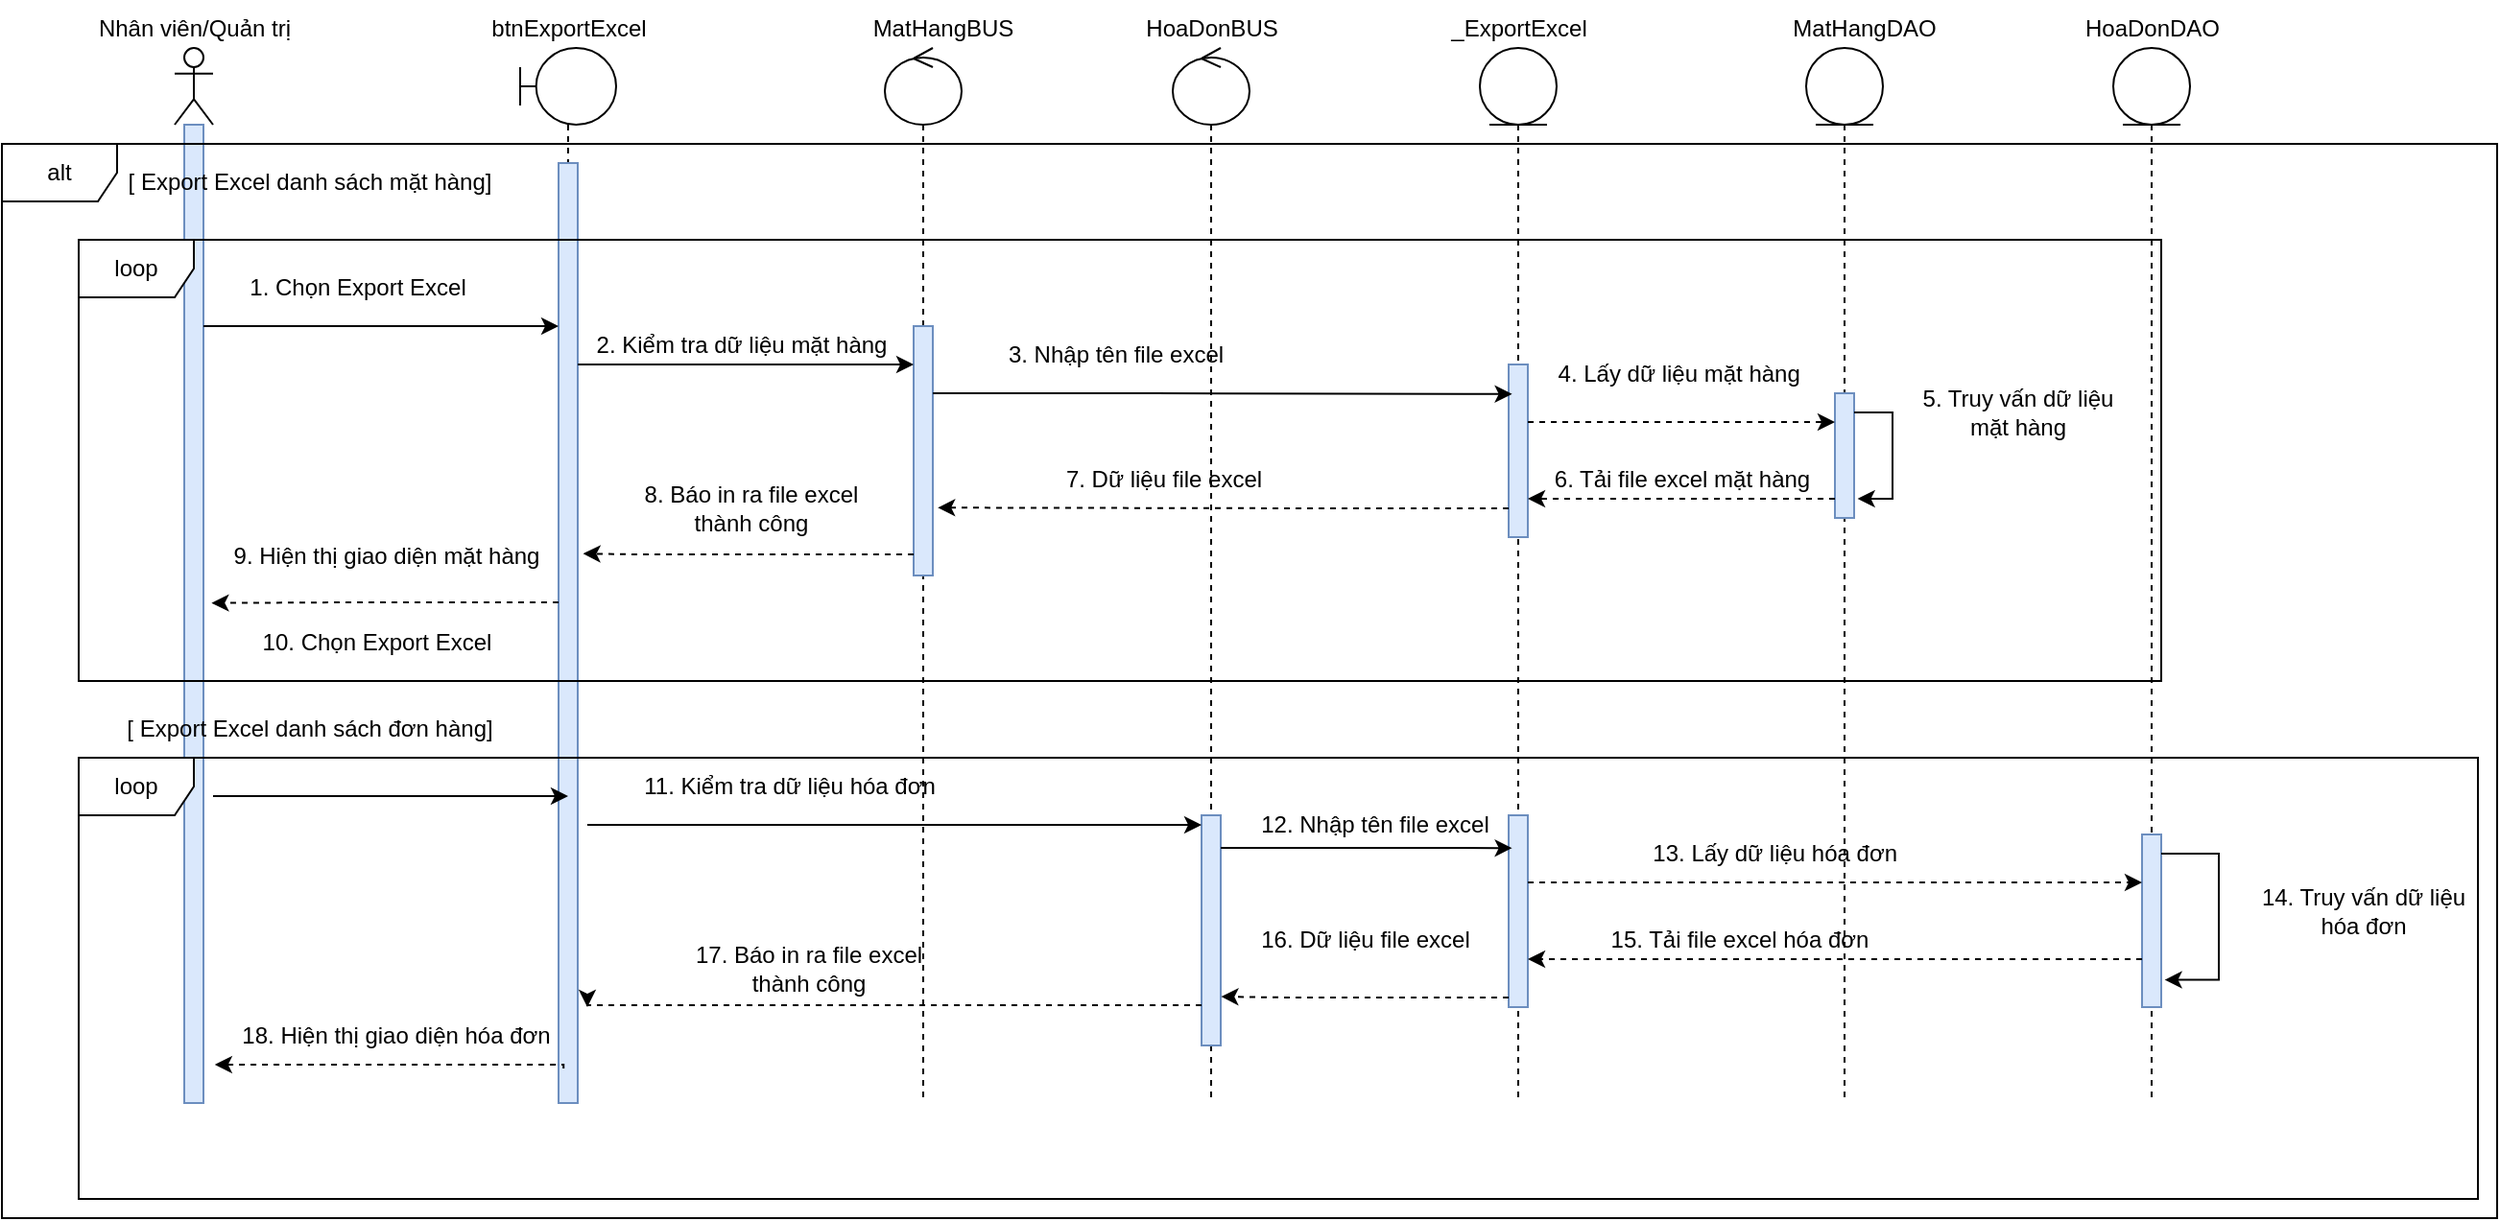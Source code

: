 <mxfile version="16.5.1" type="device"><diagram id="u0hKsZXPfIuquh2E1AJ1" name="Page-1"><mxGraphModel dx="2204" dy="1810" grid="1" gridSize="10" guides="1" tooltips="1" connect="1" arrows="1" fold="1" page="1" pageScale="1" pageWidth="850" pageHeight="1100" math="0" shadow="0"><root><mxCell id="0"/><mxCell id="1" parent="0"/><mxCell id="pRtw61TDTWOGneY2pAEU-13" value="" style="shape=umlLifeline;participant=umlActor;perimeter=lifelinePerimeter;whiteSpace=wrap;html=1;container=1;collapsible=0;recursiveResize=0;verticalAlign=top;spacingTop=36;outlineConnect=0;" parent="1" vertex="1"><mxGeometry x="130" y="280" width="20" height="550" as="geometry"/></mxCell><mxCell id="pRtw61TDTWOGneY2pAEU-28" value="" style="html=1;points=[];perimeter=orthogonalPerimeter;fillColor=#dae8fc;strokeColor=#6c8ebf;" parent="pRtw61TDTWOGneY2pAEU-13" vertex="1"><mxGeometry x="5" y="40" width="10" height="510" as="geometry"/></mxCell><mxCell id="pRtw61TDTWOGneY2pAEU-19" value="Nhân viên/Quản trị" style="text;html=1;align=center;verticalAlign=middle;resizable=0;points=[];autosize=1;strokeColor=none;fillColor=none;" parent="1" vertex="1"><mxGeometry x="80" y="260" width="120" height="20" as="geometry"/></mxCell><mxCell id="pRtw61TDTWOGneY2pAEU-20" value="" style="shape=umlLifeline;participant=umlBoundary;perimeter=lifelinePerimeter;whiteSpace=wrap;html=1;container=1;collapsible=0;recursiveResize=0;verticalAlign=top;spacingTop=36;outlineConnect=0;size=40;" parent="1" vertex="1"><mxGeometry x="310" y="280" width="50" height="550" as="geometry"/></mxCell><mxCell id="FEIB-Ynbw5rUqXfQBFfS-6" value="" style="html=1;points=[];perimeter=orthogonalPerimeter;fillColor=#dae8fc;strokeColor=#6c8ebf;" parent="pRtw61TDTWOGneY2pAEU-20" vertex="1"><mxGeometry x="20" y="60" width="10" height="490" as="geometry"/></mxCell><mxCell id="pRtw61TDTWOGneY2pAEU-23" value="btnExportExcel" style="text;html=1;align=center;verticalAlign=middle;resizable=0;points=[];autosize=1;strokeColor=none;fillColor=none;" parent="1" vertex="1"><mxGeometry x="285" y="255" width="100" height="30" as="geometry"/></mxCell><mxCell id="pRtw61TDTWOGneY2pAEU-40" value="" style="shape=umlLifeline;participant=umlEntity;perimeter=lifelinePerimeter;whiteSpace=wrap;html=1;container=1;collapsible=0;recursiveResize=0;verticalAlign=top;spacingTop=36;outlineConnect=0;" parent="1" vertex="1"><mxGeometry x="810" y="280" width="40" height="550" as="geometry"/></mxCell><mxCell id="Zr4ljHE_xSB9YkY6ywj5-28" value="" style="html=1;points=[];perimeter=orthogonalPerimeter;fillColor=#dae8fc;strokeColor=#6c8ebf;" parent="pRtw61TDTWOGneY2pAEU-40" vertex="1"><mxGeometry x="15" y="165" width="10" height="90" as="geometry"/></mxCell><mxCell id="Zr4ljHE_xSB9YkY6ywj5-48" value="" style="html=1;points=[];perimeter=orthogonalPerimeter;fillColor=#dae8fc;strokeColor=#6c8ebf;" parent="pRtw61TDTWOGneY2pAEU-40" vertex="1"><mxGeometry x="15" y="400" width="10" height="100" as="geometry"/></mxCell><mxCell id="pRtw61TDTWOGneY2pAEU-41" value="_ExportExcel" style="text;html=1;align=center;verticalAlign=middle;resizable=0;points=[];autosize=1;strokeColor=none;fillColor=none;" parent="1" vertex="1"><mxGeometry x="785" y="260" width="90" height="20" as="geometry"/></mxCell><mxCell id="FEIB-Ynbw5rUqXfQBFfS-7" value="" style="edgeStyle=orthogonalEdgeStyle;rounded=0;orthogonalLoop=1;jettySize=auto;html=1;" parent="1" edge="1"><mxGeometry relative="1" as="geometry"><Array as="points"><mxPoint x="230" y="425"/><mxPoint x="230" y="425"/></Array><mxPoint x="145" y="425" as="sourcePoint"/><mxPoint x="330" y="425" as="targetPoint"/></mxGeometry></mxCell><mxCell id="Zr4ljHE_xSB9YkY6ywj5-1" value="" style="shape=umlLifeline;participant=umlEntity;perimeter=lifelinePerimeter;whiteSpace=wrap;html=1;container=1;collapsible=0;recursiveResize=0;verticalAlign=top;spacingTop=36;outlineConnect=0;" parent="1" vertex="1"><mxGeometry x="980" y="280" width="40" height="550" as="geometry"/></mxCell><mxCell id="Zr4ljHE_xSB9YkY6ywj5-23" value="" style="html=1;points=[];perimeter=orthogonalPerimeter;fillColor=#dae8fc;strokeColor=#6c8ebf;" parent="Zr4ljHE_xSB9YkY6ywj5-1" vertex="1"><mxGeometry x="15" y="180" width="10" height="65" as="geometry"/></mxCell><mxCell id="Zr4ljHE_xSB9YkY6ywj5-26" style="edgeStyle=orthogonalEdgeStyle;rounded=0;orthogonalLoop=1;jettySize=auto;html=1;entryX=1.18;entryY=0.842;entryDx=0;entryDy=0;entryPerimeter=0;" parent="Zr4ljHE_xSB9YkY6ywj5-1" source="Zr4ljHE_xSB9YkY6ywj5-23" target="Zr4ljHE_xSB9YkY6ywj5-23" edge="1"><mxGeometry relative="1" as="geometry"><Array as="points"><mxPoint x="45" y="190"/><mxPoint x="45" y="235"/><mxPoint x="27" y="235"/></Array></mxGeometry></mxCell><mxCell id="Zr4ljHE_xSB9YkY6ywj5-4" value="HoaDonDAO" style="text;html=1;align=center;verticalAlign=middle;resizable=0;points=[];autosize=1;strokeColor=none;fillColor=none;" parent="1" vertex="1"><mxGeometry x="1115" y="255" width="90" height="30" as="geometry"/></mxCell><mxCell id="Zr4ljHE_xSB9YkY6ywj5-5" value="" style="shape=umlLifeline;participant=umlEntity;perimeter=lifelinePerimeter;whiteSpace=wrap;html=1;container=1;collapsible=0;recursiveResize=0;verticalAlign=top;spacingTop=36;outlineConnect=0;" parent="1" vertex="1"><mxGeometry x="1140" y="280" width="40" height="550" as="geometry"/></mxCell><mxCell id="Zr4ljHE_xSB9YkY6ywj5-50" value="" style="html=1;points=[];perimeter=orthogonalPerimeter;fillColor=#dae8fc;strokeColor=#6c8ebf;" parent="Zr4ljHE_xSB9YkY6ywj5-5" vertex="1"><mxGeometry x="15" y="410" width="10" height="90" as="geometry"/></mxCell><mxCell id="Zr4ljHE_xSB9YkY6ywj5-51" style="edgeStyle=orthogonalEdgeStyle;rounded=0;orthogonalLoop=1;jettySize=auto;html=1;entryX=1.18;entryY=0.842;entryDx=0;entryDy=0;entryPerimeter=0;" parent="Zr4ljHE_xSB9YkY6ywj5-5" source="Zr4ljHE_xSB9YkY6ywj5-50" target="Zr4ljHE_xSB9YkY6ywj5-50" edge="1"><mxGeometry relative="1" as="geometry"><Array as="points"><mxPoint x="55" y="420"/><mxPoint x="55" y="486"/></Array></mxGeometry></mxCell><mxCell id="Zr4ljHE_xSB9YkY6ywj5-6" value="MatHangDAO" style="text;html=1;align=center;verticalAlign=middle;resizable=0;points=[];autosize=1;strokeColor=none;fillColor=none;" parent="1" vertex="1"><mxGeometry x="960" y="255" width="100" height="30" as="geometry"/></mxCell><mxCell id="Zr4ljHE_xSB9YkY6ywj5-7" value="" style="shape=umlLifeline;participant=umlControl;perimeter=lifelinePerimeter;whiteSpace=wrap;html=1;container=1;collapsible=0;recursiveResize=0;verticalAlign=top;spacingTop=36;outlineConnect=0;" parent="1" vertex="1"><mxGeometry x="500" y="280" width="40" height="550" as="geometry"/></mxCell><mxCell id="Zr4ljHE_xSB9YkY6ywj5-20" value="" style="html=1;points=[];perimeter=orthogonalPerimeter;fillColor=#dae8fc;strokeColor=#6c8ebf;" parent="Zr4ljHE_xSB9YkY6ywj5-7" vertex="1"><mxGeometry x="15" y="145" width="10" height="130" as="geometry"/></mxCell><mxCell id="Zr4ljHE_xSB9YkY6ywj5-9" value="" style="shape=umlLifeline;participant=umlControl;perimeter=lifelinePerimeter;whiteSpace=wrap;html=1;container=1;collapsible=0;recursiveResize=0;verticalAlign=top;spacingTop=36;outlineConnect=0;" parent="1" vertex="1"><mxGeometry x="650" y="280" width="40" height="550" as="geometry"/></mxCell><mxCell id="Zr4ljHE_xSB9YkY6ywj5-38" value="3. Nhập tên file excel" style="text;html=1;align=center;verticalAlign=middle;resizable=0;points=[];autosize=1;strokeColor=none;fillColor=none;" parent="Zr4ljHE_xSB9YkY6ywj5-9" vertex="1"><mxGeometry x="-100" y="145" width="140" height="30" as="geometry"/></mxCell><mxCell id="Zr4ljHE_xSB9YkY6ywj5-52" value="" style="html=1;points=[];perimeter=orthogonalPerimeter;fillColor=#dae8fc;strokeColor=#6c8ebf;" parent="Zr4ljHE_xSB9YkY6ywj5-9" vertex="1"><mxGeometry x="15" y="400" width="10" height="120" as="geometry"/></mxCell><mxCell id="Zr4ljHE_xSB9YkY6ywj5-13" value="MatHangBUS" style="text;html=1;align=center;verticalAlign=middle;resizable=0;points=[];autosize=1;strokeColor=none;fillColor=none;" parent="1" vertex="1"><mxGeometry x="480" y="255" width="100" height="30" as="geometry"/></mxCell><mxCell id="Zr4ljHE_xSB9YkY6ywj5-15" value="HoaDonBUS" style="text;html=1;align=center;verticalAlign=middle;resizable=0;points=[];autosize=1;strokeColor=none;fillColor=none;" parent="1" vertex="1"><mxGeometry x="625" y="255" width="90" height="30" as="geometry"/></mxCell><mxCell id="Zr4ljHE_xSB9YkY6ywj5-19" value="1. Chọn Export Excel" style="text;html=1;align=center;verticalAlign=middle;resizable=0;points=[];autosize=1;strokeColor=none;fillColor=none;" parent="1" vertex="1"><mxGeometry x="155" y="390" width="140" height="30" as="geometry"/></mxCell><mxCell id="Zr4ljHE_xSB9YkY6ywj5-21" value="" style="edgeStyle=orthogonalEdgeStyle;rounded=0;orthogonalLoop=1;jettySize=auto;html=1;" parent="1" target="Zr4ljHE_xSB9YkY6ywj5-20" edge="1"><mxGeometry relative="1" as="geometry"><mxPoint x="340" y="445" as="sourcePoint"/><Array as="points"><mxPoint x="470" y="445"/><mxPoint x="470" y="445"/></Array></mxGeometry></mxCell><mxCell id="Zr4ljHE_xSB9YkY6ywj5-22" value="2. Kiểm tra dữ liệu mặt hàng" style="text;html=1;align=center;verticalAlign=middle;resizable=0;points=[];autosize=1;strokeColor=none;fillColor=none;" parent="1" vertex="1"><mxGeometry x="340" y="420" width="170" height="30" as="geometry"/></mxCell><mxCell id="Zr4ljHE_xSB9YkY6ywj5-24" value="" style="edgeStyle=orthogonalEdgeStyle;rounded=0;orthogonalLoop=1;jettySize=auto;html=1;entryX=0.18;entryY=0.171;entryDx=0;entryDy=0;entryPerimeter=0;" parent="1" source="Zr4ljHE_xSB9YkY6ywj5-20" target="Zr4ljHE_xSB9YkY6ywj5-28" edge="1"><mxGeometry relative="1" as="geometry"><mxPoint x="820" y="460" as="targetPoint"/><Array as="points"><mxPoint x="640" y="460"/><mxPoint x="640" y="460"/></Array></mxGeometry></mxCell><mxCell id="Zr4ljHE_xSB9YkY6ywj5-25" value="4. Lấy dữ liệu mặt hàng&amp;nbsp;" style="text;html=1;align=center;verticalAlign=middle;resizable=0;points=[];autosize=1;strokeColor=none;fillColor=none;" parent="1" vertex="1"><mxGeometry x="840" y="435" width="150" height="30" as="geometry"/></mxCell><mxCell id="Zr4ljHE_xSB9YkY6ywj5-27" value="5. Truy vấn dữ liệu &lt;br&gt;mặt hàng" style="text;html=1;align=center;verticalAlign=middle;resizable=0;points=[];autosize=1;strokeColor=none;fillColor=none;" parent="1" vertex="1"><mxGeometry x="1030" y="450" width="120" height="40" as="geometry"/></mxCell><mxCell id="Zr4ljHE_xSB9YkY6ywj5-29" value="" style="edgeStyle=orthogonalEdgeStyle;rounded=0;orthogonalLoop=1;jettySize=auto;html=1;dashed=1;" parent="1" source="Zr4ljHE_xSB9YkY6ywj5-23" target="Zr4ljHE_xSB9YkY6ywj5-28" edge="1"><mxGeometry relative="1" as="geometry"><Array as="points"><mxPoint x="930" y="515"/><mxPoint x="930" y="515"/></Array></mxGeometry></mxCell><mxCell id="Zr4ljHE_xSB9YkY6ywj5-33" value="" style="edgeStyle=orthogonalEdgeStyle;rounded=0;orthogonalLoop=1;jettySize=auto;html=1;dashed=1;entryX=1.26;entryY=0.728;entryDx=0;entryDy=0;entryPerimeter=0;" parent="1" source="Zr4ljHE_xSB9YkY6ywj5-28" target="Zr4ljHE_xSB9YkY6ywj5-20" edge="1"><mxGeometry relative="1" as="geometry"><mxPoint x="570" y="545" as="targetPoint"/><Array as="points"><mxPoint x="730" y="520"/><mxPoint x="730" y="520"/></Array></mxGeometry></mxCell><mxCell id="Zr4ljHE_xSB9YkY6ywj5-35" value="8. Báo in ra file excel &lt;br&gt;thành công" style="text;html=1;align=center;verticalAlign=middle;resizable=0;points=[];autosize=1;strokeColor=none;fillColor=none;" parent="1" vertex="1"><mxGeometry x="365" y="500" width="130" height="40" as="geometry"/></mxCell><mxCell id="Zr4ljHE_xSB9YkY6ywj5-37" style="edgeStyle=orthogonalEdgeStyle;rounded=0;orthogonalLoop=1;jettySize=auto;html=1;dashed=1;" parent="1" source="Zr4ljHE_xSB9YkY6ywj5-28" target="Zr4ljHE_xSB9YkY6ywj5-23" edge="1"><mxGeometry relative="1" as="geometry"><mxPoint x="990" y="465" as="targetPoint"/><Array as="points"><mxPoint x="950" y="475"/><mxPoint x="950" y="475"/></Array></mxGeometry></mxCell><mxCell id="Zr4ljHE_xSB9YkY6ywj5-40" value="6. Tải file excel mặt hàng" style="text;html=1;align=center;verticalAlign=middle;resizable=0;points=[];autosize=1;strokeColor=none;fillColor=none;" parent="1" vertex="1"><mxGeometry x="835" y="490" width="160" height="30" as="geometry"/></mxCell><mxCell id="Zr4ljHE_xSB9YkY6ywj5-41" style="edgeStyle=orthogonalEdgeStyle;rounded=0;orthogonalLoop=1;jettySize=auto;html=1;dashed=1;entryX=1.28;entryY=0.385;entryDx=0;entryDy=0;entryPerimeter=0;" parent="1" source="Zr4ljHE_xSB9YkY6ywj5-20" edge="1"><mxGeometry relative="1" as="geometry"><mxPoint x="342.8" y="543.6" as="targetPoint"/><Array as="points"><mxPoint x="370" y="544"/><mxPoint x="370" y="544"/></Array></mxGeometry></mxCell><mxCell id="Zr4ljHE_xSB9YkY6ywj5-44" value="7. Dữ liệu file excel" style="text;html=1;align=center;verticalAlign=middle;resizable=0;points=[];autosize=1;strokeColor=none;fillColor=none;" parent="1" vertex="1"><mxGeometry x="580" y="490" width="130" height="30" as="geometry"/></mxCell><mxCell id="Zr4ljHE_xSB9YkY6ywj5-45" style="edgeStyle=orthogonalEdgeStyle;rounded=0;orthogonalLoop=1;jettySize=auto;html=1;entryX=1.42;entryY=0.419;entryDx=0;entryDy=0;entryPerimeter=0;dashed=1;" parent="1" edge="1"><mxGeometry relative="1" as="geometry"><mxPoint x="330" y="569" as="sourcePoint"/><mxPoint x="149.2" y="569.36" as="targetPoint"/><Array as="points"><mxPoint x="220" y="569"/><mxPoint x="220" y="569"/></Array></mxGeometry></mxCell><mxCell id="Zr4ljHE_xSB9YkY6ywj5-46" value="9. Hiện thị giao diện mặt hàng" style="text;html=1;align=center;verticalAlign=middle;resizable=0;points=[];autosize=1;strokeColor=none;fillColor=none;" parent="1" vertex="1"><mxGeometry x="150" y="530" width="180" height="30" as="geometry"/></mxCell><mxCell id="Zr4ljHE_xSB9YkY6ywj5-53" value="12. Nhập tên file excel" style="text;html=1;align=center;verticalAlign=middle;resizable=0;points=[];autosize=1;strokeColor=none;fillColor=none;" parent="1" vertex="1"><mxGeometry x="685" y="670" width="140" height="30" as="geometry"/></mxCell><mxCell id="Zr4ljHE_xSB9YkY6ywj5-55" value="" style="edgeStyle=orthogonalEdgeStyle;rounded=0;orthogonalLoop=1;jettySize=auto;html=1;" parent="1" target="Zr4ljHE_xSB9YkY6ywj5-52" edge="1"><mxGeometry relative="1" as="geometry"><Array as="points"><mxPoint x="500" y="685"/><mxPoint x="500" y="685"/></Array><mxPoint x="345" y="685" as="sourcePoint"/></mxGeometry></mxCell><mxCell id="Zr4ljHE_xSB9YkY6ywj5-56" value="11. Kiểm tra dữ liệu hóa đơn" style="text;html=1;align=center;verticalAlign=middle;resizable=0;points=[];autosize=1;strokeColor=none;fillColor=none;" parent="1" vertex="1"><mxGeometry x="360" y="650" width="180" height="30" as="geometry"/></mxCell><mxCell id="Zr4ljHE_xSB9YkY6ywj5-57" value="" style="edgeStyle=orthogonalEdgeStyle;rounded=0;orthogonalLoop=1;jettySize=auto;html=1;entryX=0.18;entryY=0.171;entryDx=0;entryDy=0;entryPerimeter=0;" parent="1" source="Zr4ljHE_xSB9YkY6ywj5-52" target="Zr4ljHE_xSB9YkY6ywj5-48" edge="1"><mxGeometry relative="1" as="geometry"><mxPoint x="850" y="700" as="targetPoint"/><Array as="points"><mxPoint x="790" y="697"/><mxPoint x="790" y="697"/></Array></mxGeometry></mxCell><mxCell id="Zr4ljHE_xSB9YkY6ywj5-58" value="13. Lấy dữ liệu hóa đơn&amp;nbsp;" style="text;html=1;align=center;verticalAlign=middle;resizable=0;points=[];autosize=1;strokeColor=none;fillColor=none;" parent="1" vertex="1"><mxGeometry x="890" y="685" width="150" height="30" as="geometry"/></mxCell><mxCell id="Zr4ljHE_xSB9YkY6ywj5-59" value="" style="edgeStyle=orthogonalEdgeStyle;rounded=0;orthogonalLoop=1;jettySize=auto;html=1;dashed=1;" parent="1" source="Zr4ljHE_xSB9YkY6ywj5-50" target="Zr4ljHE_xSB9YkY6ywj5-48" edge="1"><mxGeometry relative="1" as="geometry"><Array as="points"><mxPoint x="960" y="755"/><mxPoint x="960" y="755"/></Array></mxGeometry></mxCell><mxCell id="Zr4ljHE_xSB9YkY6ywj5-60" value="" style="edgeStyle=orthogonalEdgeStyle;rounded=0;orthogonalLoop=1;jettySize=auto;html=1;dashed=1;entryX=1.02;entryY=0.788;entryDx=0;entryDy=0;entryPerimeter=0;" parent="1" source="Zr4ljHE_xSB9YkY6ywj5-48" target="Zr4ljHE_xSB9YkY6ywj5-52" edge="1"><mxGeometry relative="1" as="geometry"><Array as="points"><mxPoint x="710" y="775"/><mxPoint x="710" y="775"/></Array></mxGeometry></mxCell><mxCell id="Zr4ljHE_xSB9YkY6ywj5-61" value="17. Báo in ra file excel &lt;br&gt;thành công" style="text;html=1;align=center;verticalAlign=middle;resizable=0;points=[];autosize=1;strokeColor=none;fillColor=none;" parent="1" vertex="1"><mxGeometry x="390" y="740" width="140" height="40" as="geometry"/></mxCell><mxCell id="Zr4ljHE_xSB9YkY6ywj5-62" style="edgeStyle=orthogonalEdgeStyle;rounded=0;orthogonalLoop=1;jettySize=auto;html=1;dashed=1;" parent="1" source="Zr4ljHE_xSB9YkY6ywj5-48" target="Zr4ljHE_xSB9YkY6ywj5-50" edge="1"><mxGeometry relative="1" as="geometry"><mxPoint x="1020" y="705" as="targetPoint"/><Array as="points"><mxPoint x="980" y="715"/><mxPoint x="980" y="715"/></Array></mxGeometry></mxCell><mxCell id="Zr4ljHE_xSB9YkY6ywj5-63" value="15. Tải file excel hóa đơn" style="text;html=1;align=center;verticalAlign=middle;resizable=0;points=[];autosize=1;strokeColor=none;fillColor=none;" parent="1" vertex="1"><mxGeometry x="865" y="730" width="160" height="30" as="geometry"/></mxCell><mxCell id="Zr4ljHE_xSB9YkY6ywj5-64" style="edgeStyle=orthogonalEdgeStyle;rounded=0;orthogonalLoop=1;jettySize=auto;html=1;dashed=1;" parent="1" source="Zr4ljHE_xSB9YkY6ywj5-52" edge="1"><mxGeometry relative="1" as="geometry"><mxPoint x="345" y="780" as="targetPoint"/><Array as="points"><mxPoint x="510" y="779"/><mxPoint x="510" y="779"/></Array></mxGeometry></mxCell><mxCell id="Zr4ljHE_xSB9YkY6ywj5-65" value="16. Dữ liệu file excel" style="text;html=1;align=center;verticalAlign=middle;resizable=0;points=[];autosize=1;strokeColor=none;fillColor=none;" parent="1" vertex="1"><mxGeometry x="685" y="730" width="130" height="30" as="geometry"/></mxCell><mxCell id="Zr4ljHE_xSB9YkY6ywj5-66" style="edgeStyle=orthogonalEdgeStyle;rounded=0;orthogonalLoop=1;jettySize=auto;html=1;entryX=1.18;entryY=0.847;entryDx=0;entryDy=0;entryPerimeter=0;dashed=1;exitX=-0.24;exitY=0.957;exitDx=0;exitDy=0;exitPerimeter=0;" parent="1" edge="1"><mxGeometry relative="1" as="geometry"><mxPoint x="150.9" y="810.0" as="targetPoint"/><Array as="points"><mxPoint x="333" y="810"/></Array><mxPoint x="332.6" y="811.94" as="sourcePoint"/></mxGeometry></mxCell><mxCell id="Zr4ljHE_xSB9YkY6ywj5-67" value="18. Hiện thị giao diện hóa đơn" style="text;html=1;align=center;verticalAlign=middle;resizable=0;points=[];autosize=1;strokeColor=none;fillColor=none;" parent="1" vertex="1"><mxGeometry x="155" y="780" width="180" height="30" as="geometry"/></mxCell><mxCell id="Zr4ljHE_xSB9YkY6ywj5-68" value="14. Truy vấn dữ liệu &lt;br&gt;hóa đơn" style="text;html=1;align=center;verticalAlign=middle;resizable=0;points=[];autosize=1;strokeColor=none;fillColor=none;" parent="1" vertex="1"><mxGeometry x="1205" y="710" width="130" height="40" as="geometry"/></mxCell><mxCell id="Zr4ljHE_xSB9YkY6ywj5-69" value="" style="edgeStyle=orthogonalEdgeStyle;rounded=0;orthogonalLoop=1;jettySize=auto;html=1;" parent="1" edge="1"><mxGeometry relative="1" as="geometry"><Array as="points"><mxPoint x="235" y="670"/><mxPoint x="235" y="670"/></Array><mxPoint x="150" y="670" as="sourcePoint"/><mxPoint x="335" y="670" as="targetPoint"/></mxGeometry></mxCell><mxCell id="Zr4ljHE_xSB9YkY6ywj5-70" value="10. Chọn Export Excel" style="text;html=1;align=center;verticalAlign=middle;resizable=0;points=[];autosize=1;strokeColor=none;fillColor=none;" parent="1" vertex="1"><mxGeometry x="165" y="575" width="140" height="30" as="geometry"/></mxCell><mxCell id="Zr4ljHE_xSB9YkY6ywj5-72" value="loop" style="shape=umlFrame;whiteSpace=wrap;html=1;" parent="1" vertex="1"><mxGeometry x="80" y="380" width="1085" height="230" as="geometry"/></mxCell><mxCell id="Zr4ljHE_xSB9YkY6ywj5-73" value="[ Export Excel danh sách mặt hàng]" style="text;html=1;align=center;verticalAlign=middle;resizable=0;points=[];autosize=1;strokeColor=none;fillColor=none;" parent="1" vertex="1"><mxGeometry x="95" y="335" width="210" height="30" as="geometry"/></mxCell><mxCell id="Zr4ljHE_xSB9YkY6ywj5-74" value="[ Export Excel danh sách đơn hàng]" style="text;html=1;align=center;verticalAlign=middle;resizable=0;points=[];autosize=1;strokeColor=none;fillColor=none;" parent="1" vertex="1"><mxGeometry x="95" y="620" width="210" height="30" as="geometry"/></mxCell><mxCell id="Zr4ljHE_xSB9YkY6ywj5-75" value="loop" style="shape=umlFrame;whiteSpace=wrap;html=1;" parent="1" vertex="1"><mxGeometry x="80" y="650" width="1250" height="230" as="geometry"/></mxCell><mxCell id="Zr4ljHE_xSB9YkY6ywj5-76" value="alt" style="shape=umlFrame;whiteSpace=wrap;html=1;" parent="1" vertex="1"><mxGeometry x="40" y="330" width="1300" height="560" as="geometry"/></mxCell></root></mxGraphModel></diagram></mxfile>